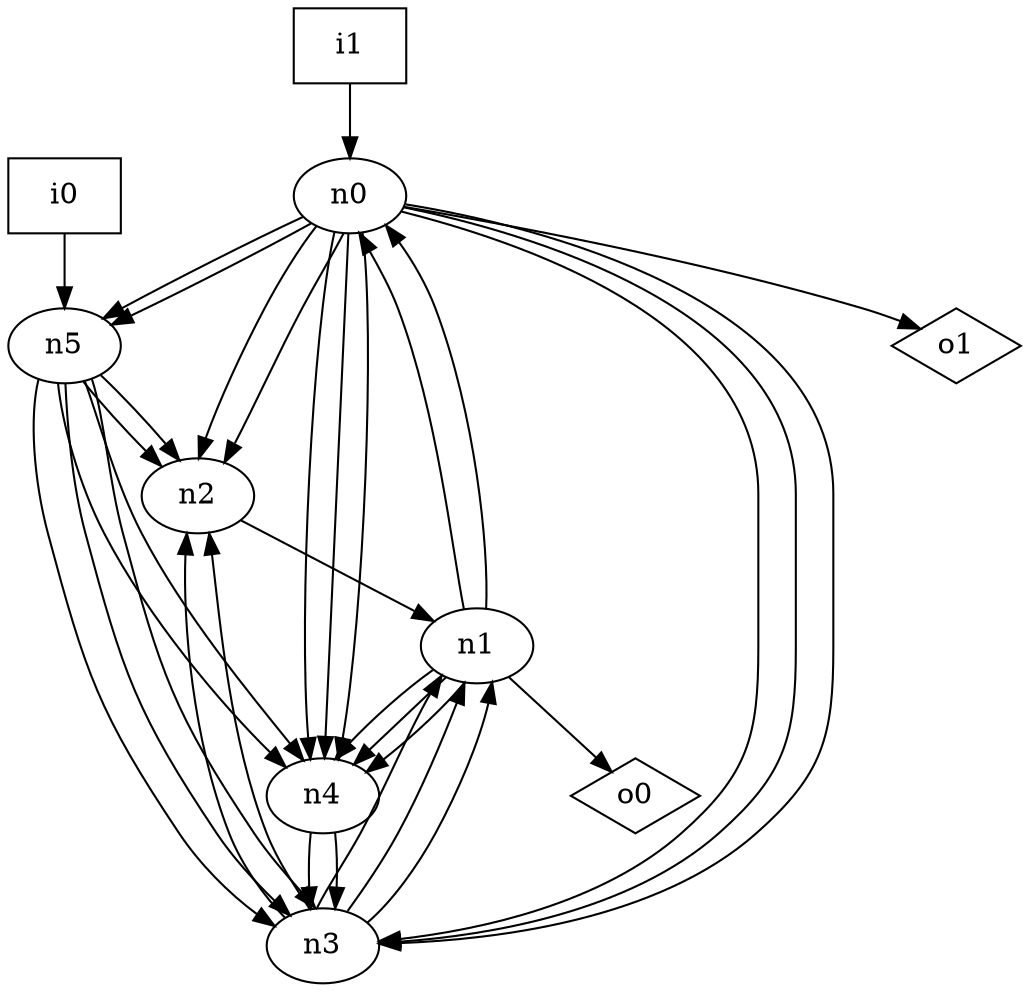 digraph G {
n0 [label="n0"];
n1 [label="n1"];
n2 [label="n2"];
n3 [label="n3"];
n4 [label="n4"];
n5 [label="n5"];
n6 [label="i0",shape="box"];
n7 [label="i1",shape="box"];
n8 [label="o0",shape="diamond"];
n9 [label="o1",shape="diamond"];
n0 -> n2
n0 -> n2
n0 -> n3
n0 -> n3
n0 -> n3
n0 -> n4
n0 -> n4
n0 -> n4
n0 -> n5
n0 -> n5
n0 -> n9
n1 -> n0
n1 -> n0
n1 -> n4
n1 -> n4
n1 -> n4
n1 -> n8
n2 -> n1
n3 -> n1
n3 -> n1
n3 -> n1
n3 -> n2
n3 -> n2
n4 -> n3
n4 -> n3
n5 -> n2
n5 -> n2
n5 -> n3
n5 -> n3
n5 -> n3
n5 -> n4
n5 -> n4
n6 -> n5
n7 -> n0
}
